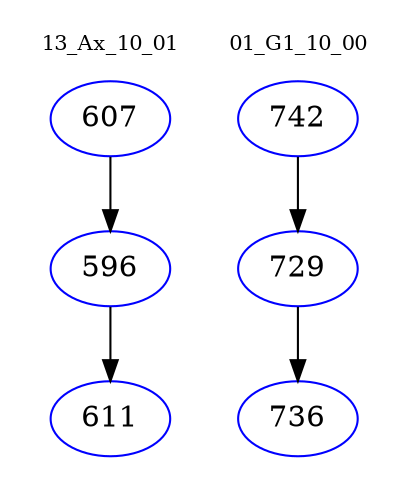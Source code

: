 digraph{
subgraph cluster_0 {
color = white
label = "13_Ax_10_01";
fontsize=10;
T0_607 [label="607", color="blue"]
T0_607 -> T0_596 [color="black"]
T0_596 [label="596", color="blue"]
T0_596 -> T0_611 [color="black"]
T0_611 [label="611", color="blue"]
}
subgraph cluster_1 {
color = white
label = "01_G1_10_00";
fontsize=10;
T1_742 [label="742", color="blue"]
T1_742 -> T1_729 [color="black"]
T1_729 [label="729", color="blue"]
T1_729 -> T1_736 [color="black"]
T1_736 [label="736", color="blue"]
}
}
